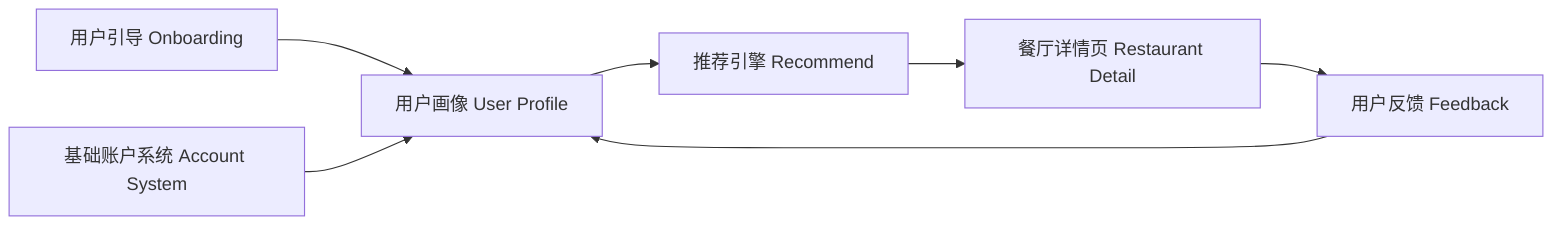 flowchart LR
    A[用户引导 Onboarding] --> E[用户画像 User Profile]
    E --> B[推荐引擎 Recommend]
    B --> C[餐厅详情页 Restaurant Detail]
    C --> D[用户反馈 Feedback]
    D --> E

    H[基础账户系统 Account System] --> E